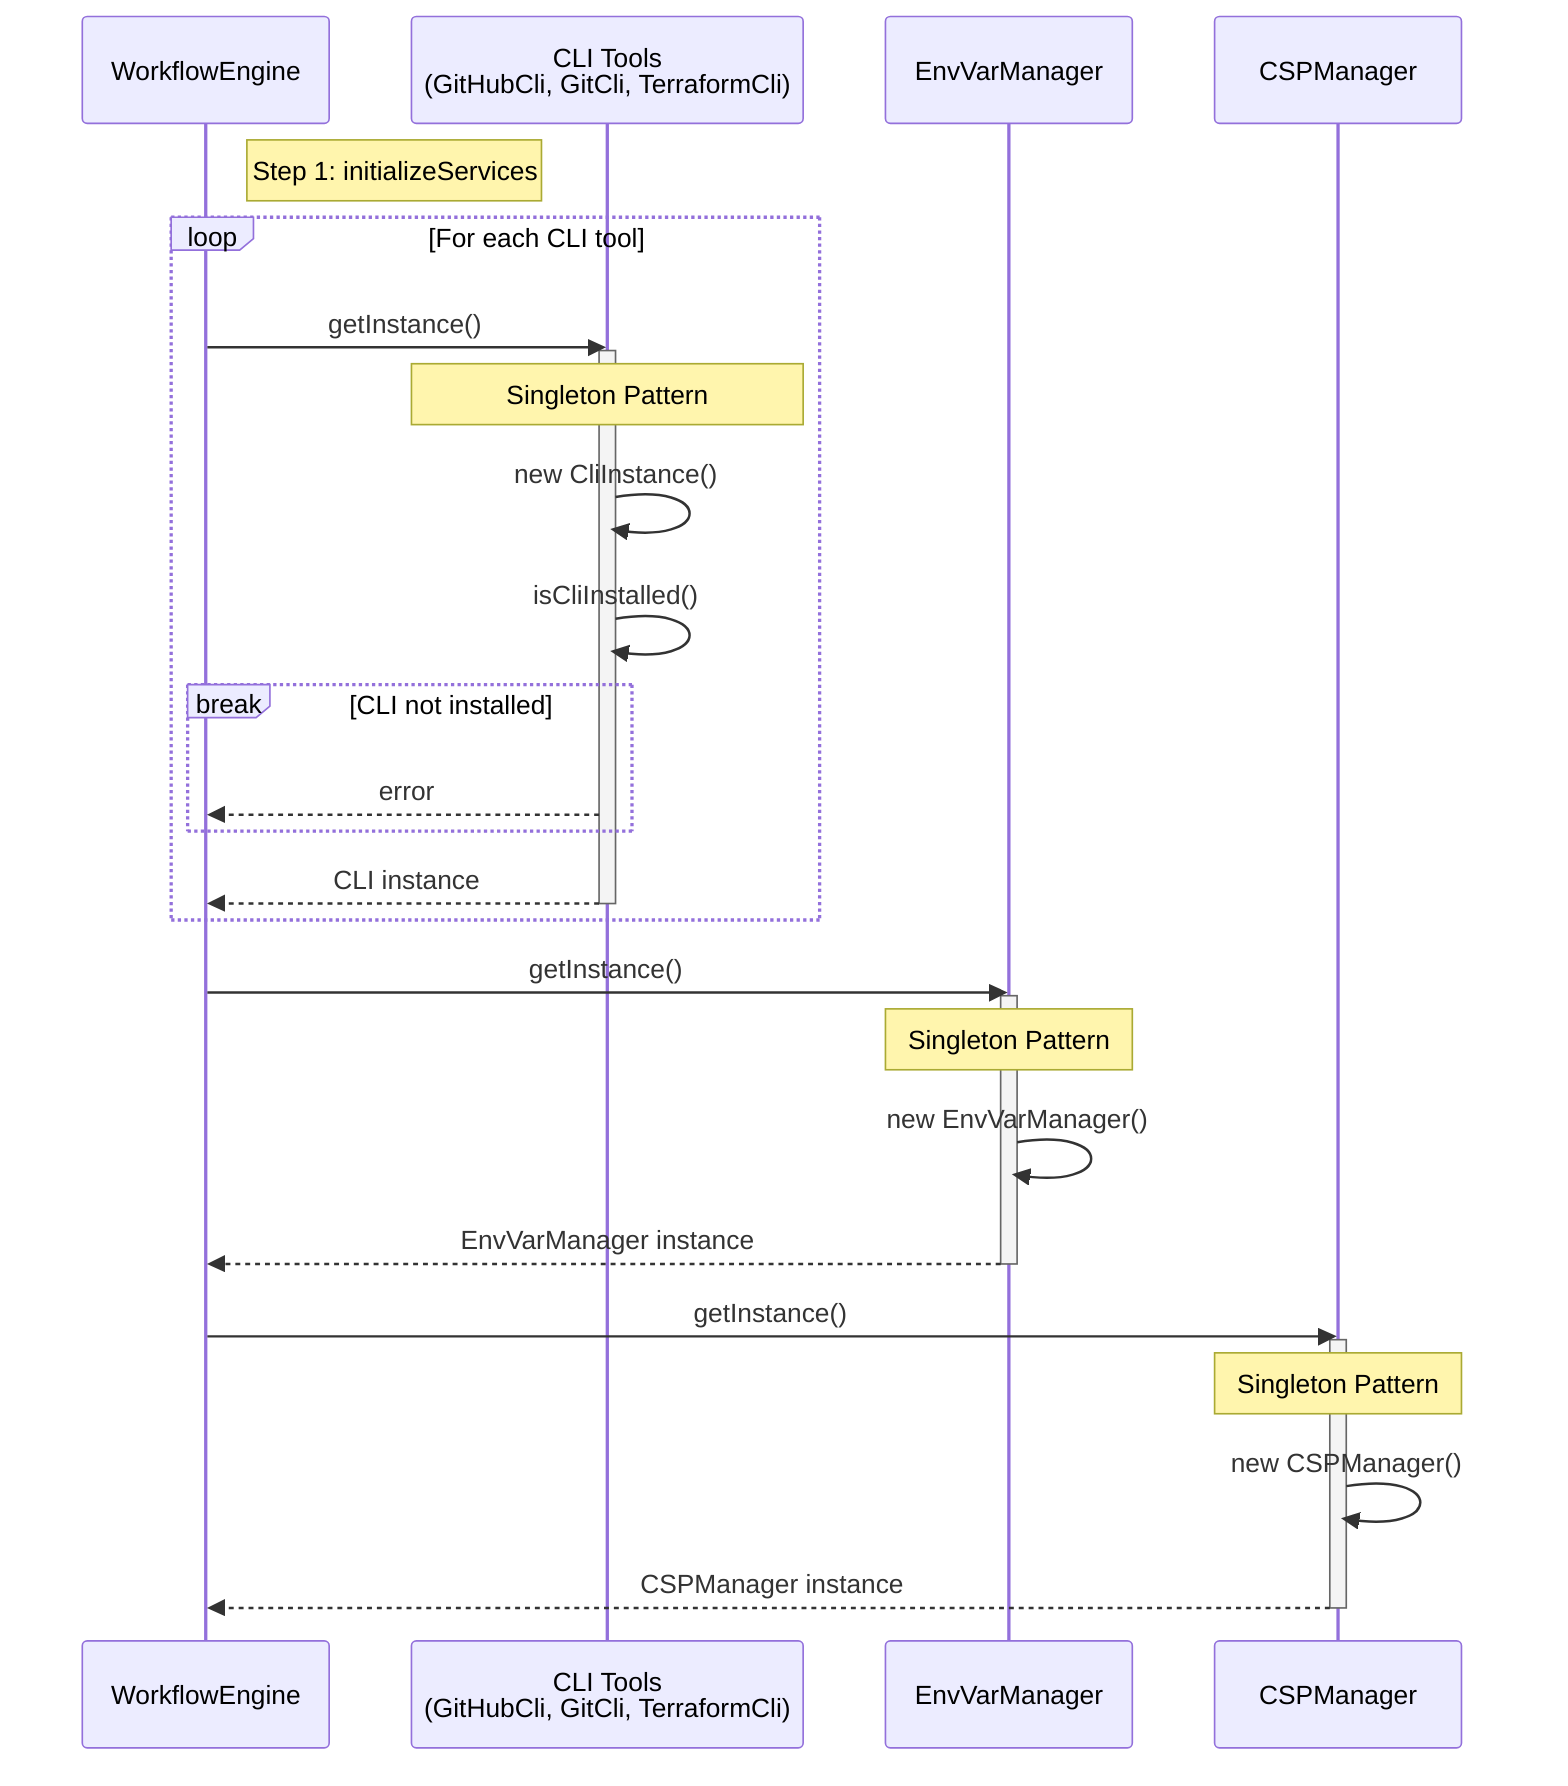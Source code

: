---
config:
  theme: default
  look: classic
---
sequenceDiagram
    participant WE as WorkflowEngine
    participant CLI as CLI Tools<br>(GitHubCli, GitCli, TerraformCli)
    participant EnvMgr as EnvVarManager
    participant CSPMgr as CSPManager

    note right of WE: Step 1: initializeServices
    loop For each CLI tool
        WE->>CLI: getInstance()
        activate CLI
        note over CLI: Singleton Pattern
        CLI->>CLI: new CliInstance()
        CLI->>CLI: isCliInstalled()
        break CLI not installed
            CLI-->>WE: error
        end
        CLI-->>WE: CLI instance
        deactivate CLI
    end

    WE->>EnvMgr: getInstance()
    activate EnvMgr
    note over EnvMgr: Singleton Pattern
    EnvMgr->>EnvMgr: new EnvVarManager() 
    EnvMgr-->>WE: EnvVarManager instance
    deactivate EnvMgr

     WE->>CSPMgr: getInstance()
    activate CSPMgr
    note over CSPMgr: Singleton Pattern
    CSPMgr->>CSPMgr: new CSPManager()
    CSPMgr-->>WE: CSPManager instance
    deactivate CSPMgr
